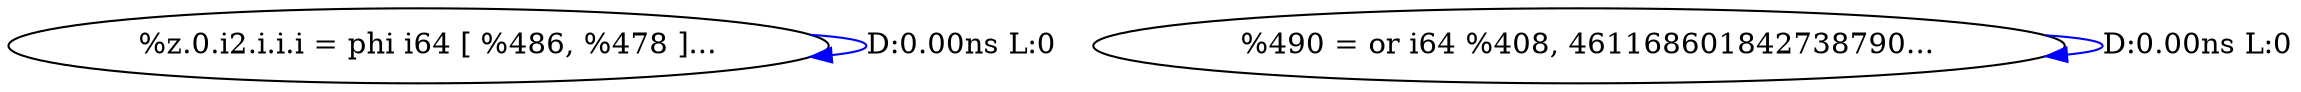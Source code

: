 digraph {
Node0x335ee40[label="  %z.0.i2.i.i.i = phi i64 [ %486, %478 ]..."];
Node0x335ee40 -> Node0x335ee40[label="D:0.00ns L:0",color=blue];
Node0x335ef20[label="  %490 = or i64 %408, 461168601842738790..."];
Node0x335ef20 -> Node0x335ef20[label="D:0.00ns L:0",color=blue];
}
